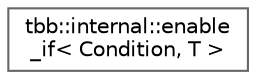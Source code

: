 digraph "类继承关系图"
{
 // LATEX_PDF_SIZE
  bgcolor="transparent";
  edge [fontname=Helvetica,fontsize=10,labelfontname=Helvetica,labelfontsize=10];
  node [fontname=Helvetica,fontsize=10,shape=box,height=0.2,width=0.4];
  rankdir="LR";
  Node0 [id="Node000000",label="tbb::internal::enable\l_if\< Condition, T \>",height=0.2,width=0.4,color="grey40", fillcolor="white", style="filled",URL="$structtbb_1_1internal_1_1enable__if.html",tooltip="Enables one or the other code branches"];
}
